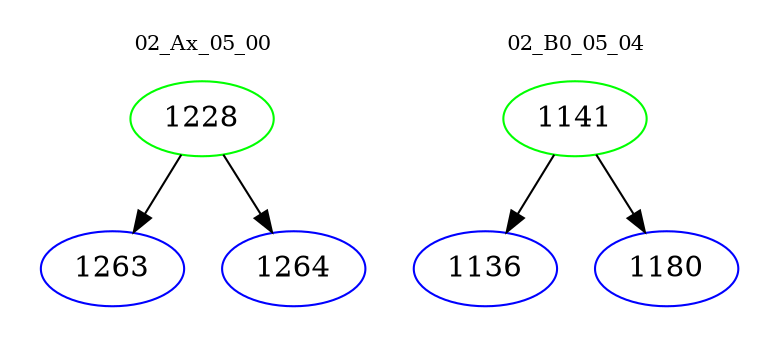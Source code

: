 digraph{
subgraph cluster_0 {
color = white
label = "02_Ax_05_00";
fontsize=10;
T0_1228 [label="1228", color="green"]
T0_1228 -> T0_1263 [color="black"]
T0_1263 [label="1263", color="blue"]
T0_1228 -> T0_1264 [color="black"]
T0_1264 [label="1264", color="blue"]
}
subgraph cluster_1 {
color = white
label = "02_B0_05_04";
fontsize=10;
T1_1141 [label="1141", color="green"]
T1_1141 -> T1_1136 [color="black"]
T1_1136 [label="1136", color="blue"]
T1_1141 -> T1_1180 [color="black"]
T1_1180 [label="1180", color="blue"]
}
}

